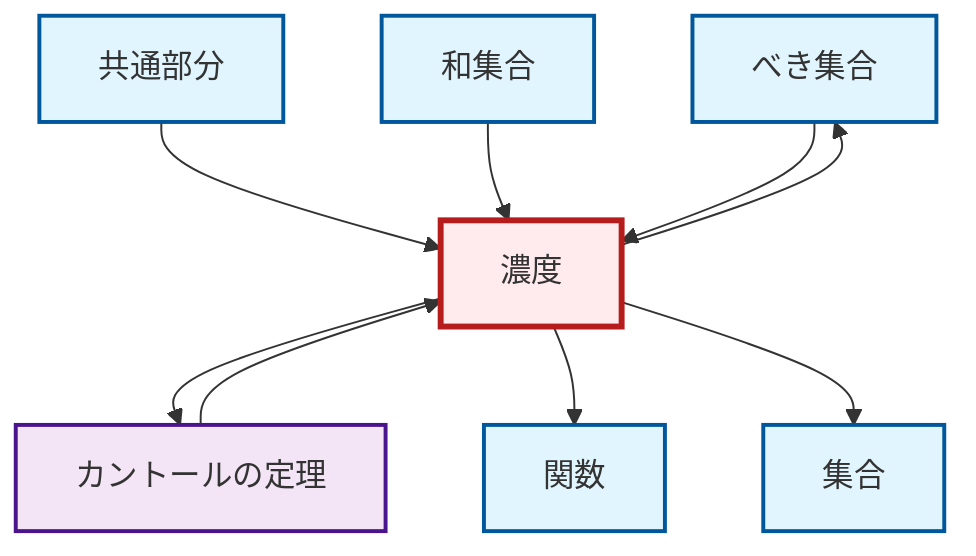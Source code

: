 graph TD
    classDef definition fill:#e1f5fe,stroke:#01579b,stroke-width:2px
    classDef theorem fill:#f3e5f5,stroke:#4a148c,stroke-width:2px
    classDef axiom fill:#fff3e0,stroke:#e65100,stroke-width:2px
    classDef example fill:#e8f5e9,stroke:#1b5e20,stroke-width:2px
    classDef current fill:#ffebee,stroke:#b71c1c,stroke-width:3px
    def-power-set["べき集合"]:::definition
    def-union["和集合"]:::definition
    def-intersection["共通部分"]:::definition
    def-function["関数"]:::definition
    def-cardinality["濃度"]:::definition
    thm-cantor["カントールの定理"]:::theorem
    def-set["集合"]:::definition
    def-cardinality --> def-power-set
    thm-cantor --> def-cardinality
    def-cardinality --> thm-cantor
    def-intersection --> def-cardinality
    def-cardinality --> def-function
    def-union --> def-cardinality
    def-cardinality --> def-set
    def-power-set --> def-cardinality
    class def-cardinality current